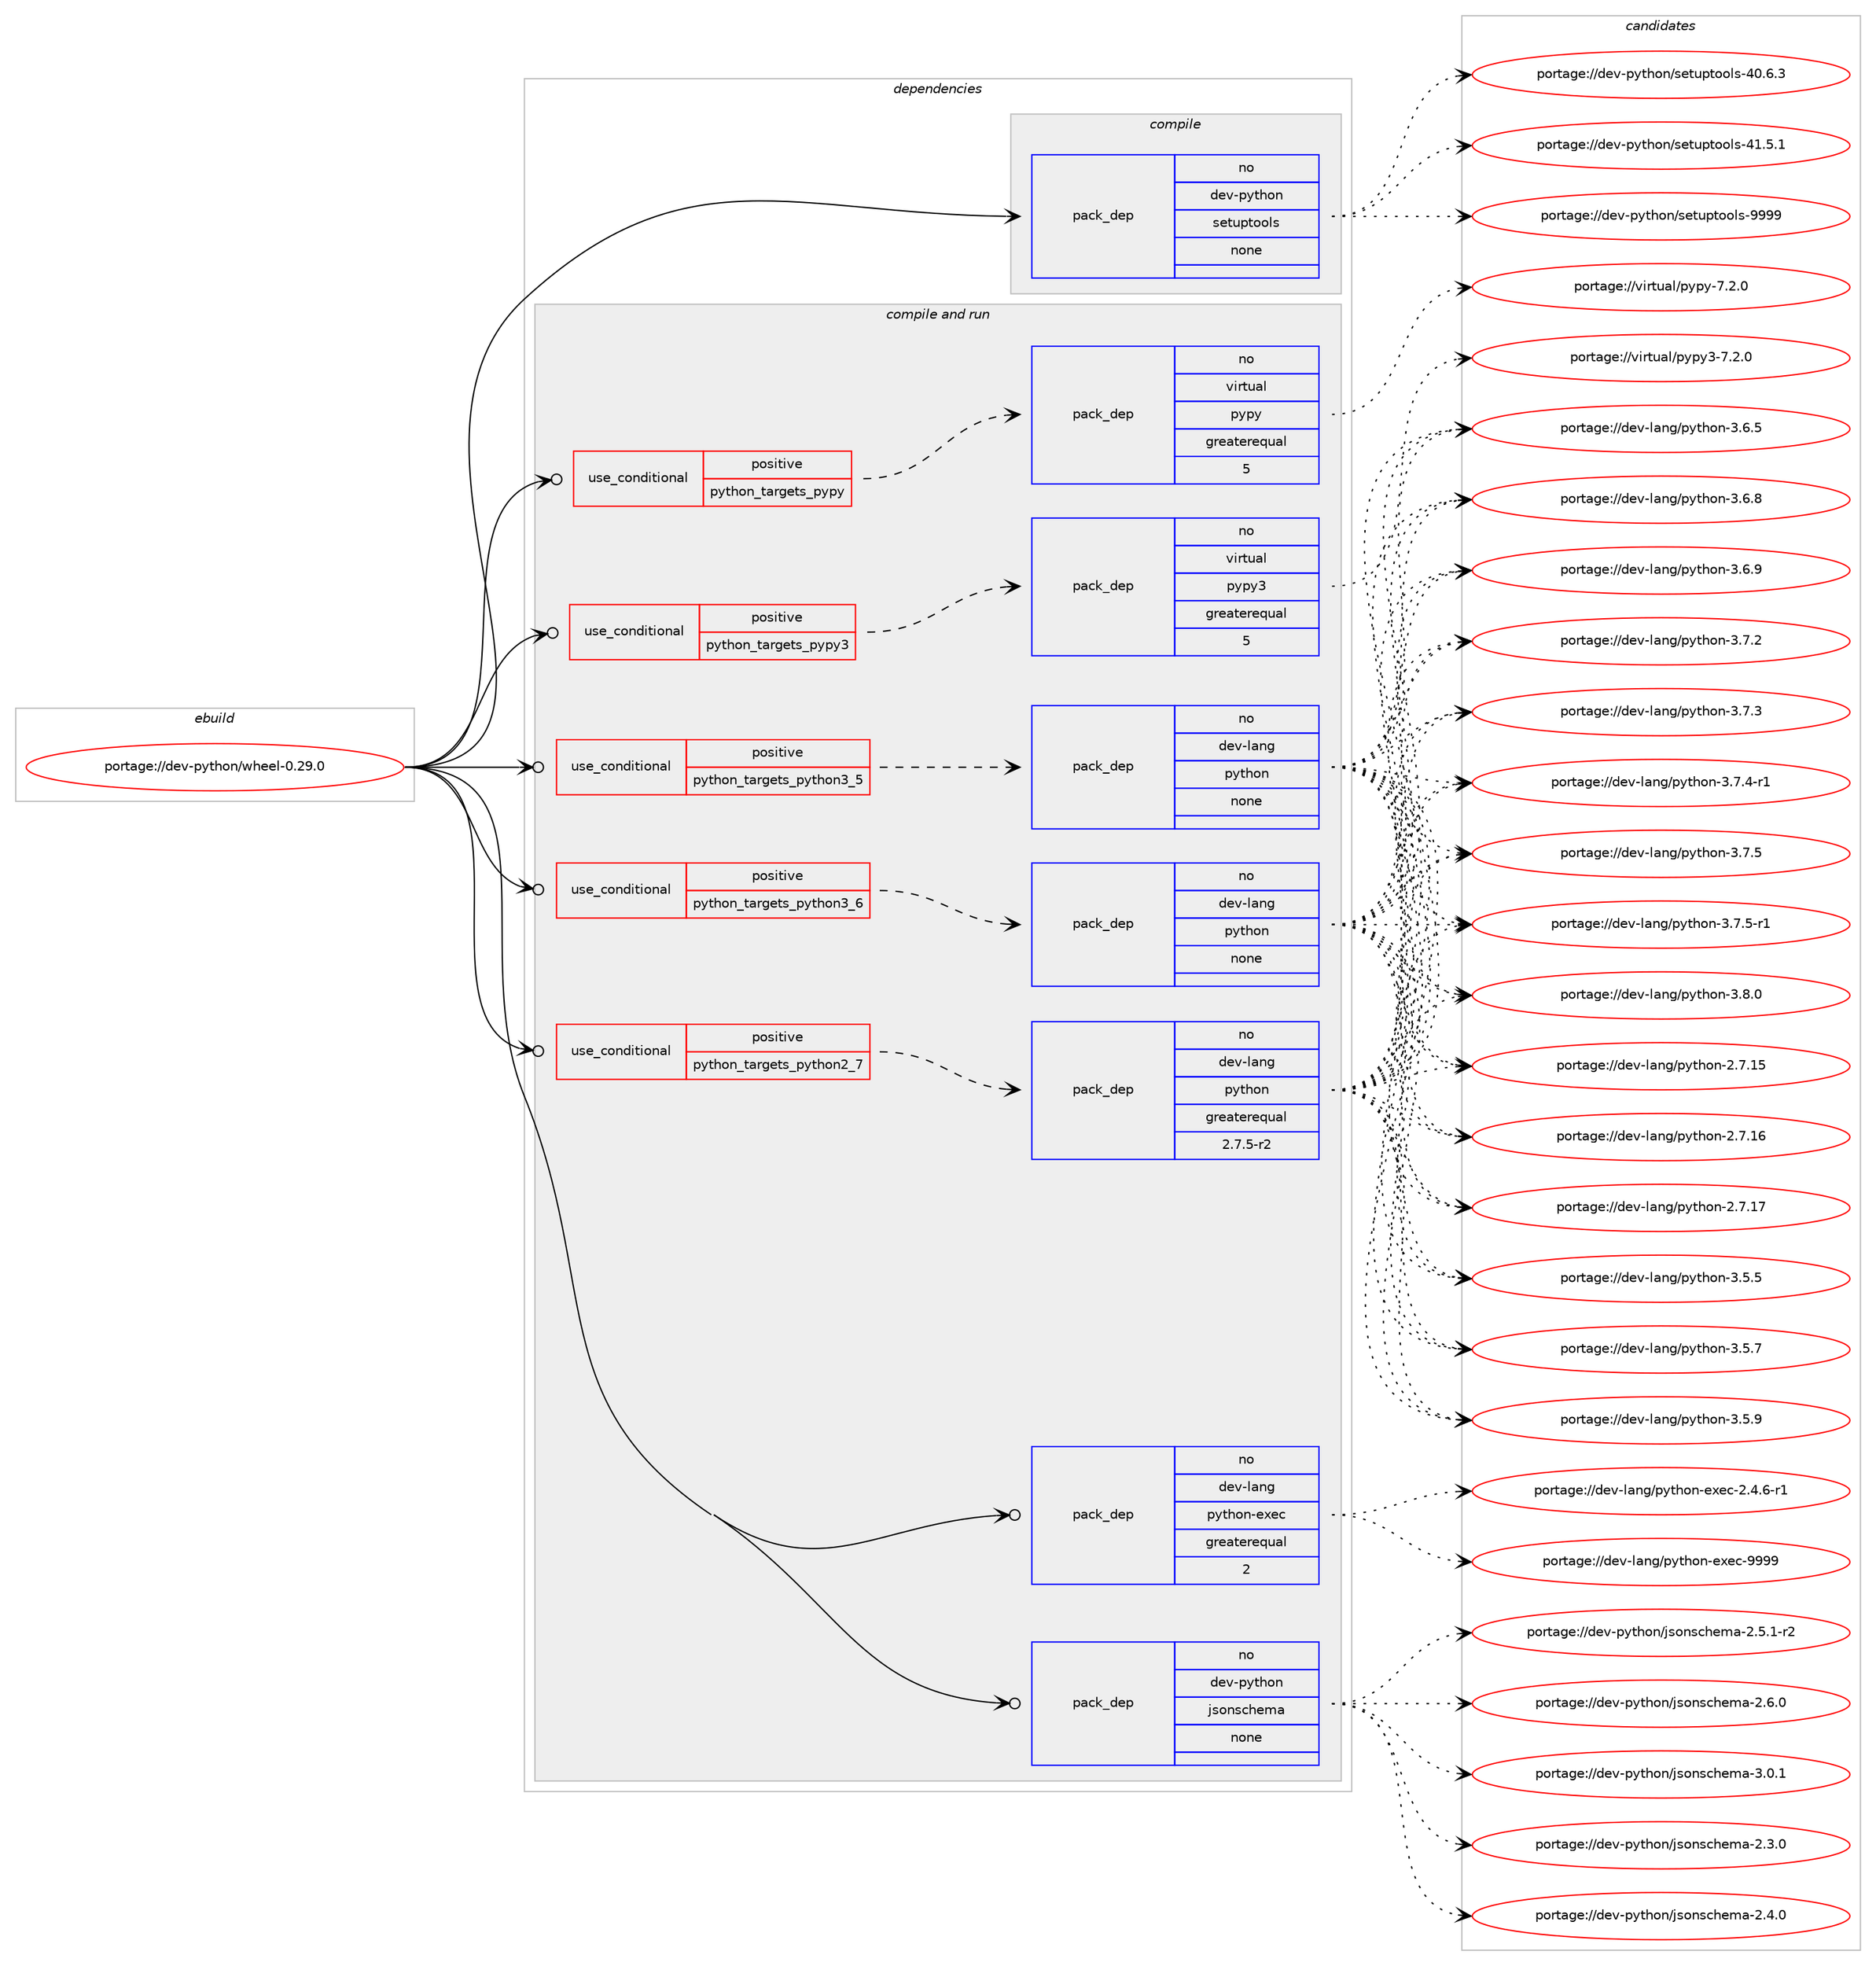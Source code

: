 digraph prolog {

# *************
# Graph options
# *************

newrank=true;
concentrate=true;
compound=true;
graph [rankdir=LR,fontname=Helvetica,fontsize=10,ranksep=1.5];#, ranksep=2.5, nodesep=0.2];
edge  [arrowhead=vee];
node  [fontname=Helvetica,fontsize=10];

# **********
# The ebuild
# **********

subgraph cluster_leftcol {
color=gray;
rank=same;
label=<<i>ebuild</i>>;
id [label="portage://dev-python/wheel-0.29.0", color=red, width=4, href="../dev-python/wheel-0.29.0.svg"];
}

# ****************
# The dependencies
# ****************

subgraph cluster_midcol {
color=gray;
label=<<i>dependencies</i>>;
subgraph cluster_compile {
fillcolor="#eeeeee";
style=filled;
label=<<i>compile</i>>;
subgraph pack134756 {
dependency178903 [label=<<TABLE BORDER="0" CELLBORDER="1" CELLSPACING="0" CELLPADDING="4" WIDTH="220"><TR><TD ROWSPAN="6" CELLPADDING="30">pack_dep</TD></TR><TR><TD WIDTH="110">no</TD></TR><TR><TD>dev-python</TD></TR><TR><TD>setuptools</TD></TR><TR><TD>none</TD></TR><TR><TD></TD></TR></TABLE>>, shape=none, color=blue];
}
id:e -> dependency178903:w [weight=20,style="solid",arrowhead="vee"];
}
subgraph cluster_compileandrun {
fillcolor="#eeeeee";
style=filled;
label=<<i>compile and run</i>>;
subgraph cond40736 {
dependency178904 [label=<<TABLE BORDER="0" CELLBORDER="1" CELLSPACING="0" CELLPADDING="4"><TR><TD ROWSPAN="3" CELLPADDING="10">use_conditional</TD></TR><TR><TD>positive</TD></TR><TR><TD>python_targets_pypy</TD></TR></TABLE>>, shape=none, color=red];
subgraph pack134757 {
dependency178905 [label=<<TABLE BORDER="0" CELLBORDER="1" CELLSPACING="0" CELLPADDING="4" WIDTH="220"><TR><TD ROWSPAN="6" CELLPADDING="30">pack_dep</TD></TR><TR><TD WIDTH="110">no</TD></TR><TR><TD>virtual</TD></TR><TR><TD>pypy</TD></TR><TR><TD>greaterequal</TD></TR><TR><TD>5</TD></TR></TABLE>>, shape=none, color=blue];
}
dependency178904:e -> dependency178905:w [weight=20,style="dashed",arrowhead="vee"];
}
id:e -> dependency178904:w [weight=20,style="solid",arrowhead="odotvee"];
subgraph cond40737 {
dependency178906 [label=<<TABLE BORDER="0" CELLBORDER="1" CELLSPACING="0" CELLPADDING="4"><TR><TD ROWSPAN="3" CELLPADDING="10">use_conditional</TD></TR><TR><TD>positive</TD></TR><TR><TD>python_targets_pypy3</TD></TR></TABLE>>, shape=none, color=red];
subgraph pack134758 {
dependency178907 [label=<<TABLE BORDER="0" CELLBORDER="1" CELLSPACING="0" CELLPADDING="4" WIDTH="220"><TR><TD ROWSPAN="6" CELLPADDING="30">pack_dep</TD></TR><TR><TD WIDTH="110">no</TD></TR><TR><TD>virtual</TD></TR><TR><TD>pypy3</TD></TR><TR><TD>greaterequal</TD></TR><TR><TD>5</TD></TR></TABLE>>, shape=none, color=blue];
}
dependency178906:e -> dependency178907:w [weight=20,style="dashed",arrowhead="vee"];
}
id:e -> dependency178906:w [weight=20,style="solid",arrowhead="odotvee"];
subgraph cond40738 {
dependency178908 [label=<<TABLE BORDER="0" CELLBORDER="1" CELLSPACING="0" CELLPADDING="4"><TR><TD ROWSPAN="3" CELLPADDING="10">use_conditional</TD></TR><TR><TD>positive</TD></TR><TR><TD>python_targets_python2_7</TD></TR></TABLE>>, shape=none, color=red];
subgraph pack134759 {
dependency178909 [label=<<TABLE BORDER="0" CELLBORDER="1" CELLSPACING="0" CELLPADDING="4" WIDTH="220"><TR><TD ROWSPAN="6" CELLPADDING="30">pack_dep</TD></TR><TR><TD WIDTH="110">no</TD></TR><TR><TD>dev-lang</TD></TR><TR><TD>python</TD></TR><TR><TD>greaterequal</TD></TR><TR><TD>2.7.5-r2</TD></TR></TABLE>>, shape=none, color=blue];
}
dependency178908:e -> dependency178909:w [weight=20,style="dashed",arrowhead="vee"];
}
id:e -> dependency178908:w [weight=20,style="solid",arrowhead="odotvee"];
subgraph cond40739 {
dependency178910 [label=<<TABLE BORDER="0" CELLBORDER="1" CELLSPACING="0" CELLPADDING="4"><TR><TD ROWSPAN="3" CELLPADDING="10">use_conditional</TD></TR><TR><TD>positive</TD></TR><TR><TD>python_targets_python3_5</TD></TR></TABLE>>, shape=none, color=red];
subgraph pack134760 {
dependency178911 [label=<<TABLE BORDER="0" CELLBORDER="1" CELLSPACING="0" CELLPADDING="4" WIDTH="220"><TR><TD ROWSPAN="6" CELLPADDING="30">pack_dep</TD></TR><TR><TD WIDTH="110">no</TD></TR><TR><TD>dev-lang</TD></TR><TR><TD>python</TD></TR><TR><TD>none</TD></TR><TR><TD></TD></TR></TABLE>>, shape=none, color=blue];
}
dependency178910:e -> dependency178911:w [weight=20,style="dashed",arrowhead="vee"];
}
id:e -> dependency178910:w [weight=20,style="solid",arrowhead="odotvee"];
subgraph cond40740 {
dependency178912 [label=<<TABLE BORDER="0" CELLBORDER="1" CELLSPACING="0" CELLPADDING="4"><TR><TD ROWSPAN="3" CELLPADDING="10">use_conditional</TD></TR><TR><TD>positive</TD></TR><TR><TD>python_targets_python3_6</TD></TR></TABLE>>, shape=none, color=red];
subgraph pack134761 {
dependency178913 [label=<<TABLE BORDER="0" CELLBORDER="1" CELLSPACING="0" CELLPADDING="4" WIDTH="220"><TR><TD ROWSPAN="6" CELLPADDING="30">pack_dep</TD></TR><TR><TD WIDTH="110">no</TD></TR><TR><TD>dev-lang</TD></TR><TR><TD>python</TD></TR><TR><TD>none</TD></TR><TR><TD></TD></TR></TABLE>>, shape=none, color=blue];
}
dependency178912:e -> dependency178913:w [weight=20,style="dashed",arrowhead="vee"];
}
id:e -> dependency178912:w [weight=20,style="solid",arrowhead="odotvee"];
subgraph pack134762 {
dependency178914 [label=<<TABLE BORDER="0" CELLBORDER="1" CELLSPACING="0" CELLPADDING="4" WIDTH="220"><TR><TD ROWSPAN="6" CELLPADDING="30">pack_dep</TD></TR><TR><TD WIDTH="110">no</TD></TR><TR><TD>dev-lang</TD></TR><TR><TD>python-exec</TD></TR><TR><TD>greaterequal</TD></TR><TR><TD>2</TD></TR></TABLE>>, shape=none, color=blue];
}
id:e -> dependency178914:w [weight=20,style="solid",arrowhead="odotvee"];
subgraph pack134763 {
dependency178915 [label=<<TABLE BORDER="0" CELLBORDER="1" CELLSPACING="0" CELLPADDING="4" WIDTH="220"><TR><TD ROWSPAN="6" CELLPADDING="30">pack_dep</TD></TR><TR><TD WIDTH="110">no</TD></TR><TR><TD>dev-python</TD></TR><TR><TD>jsonschema</TD></TR><TR><TD>none</TD></TR><TR><TD></TD></TR></TABLE>>, shape=none, color=blue];
}
id:e -> dependency178915:w [weight=20,style="solid",arrowhead="odotvee"];
}
subgraph cluster_run {
fillcolor="#eeeeee";
style=filled;
label=<<i>run</i>>;
}
}

# **************
# The candidates
# **************

subgraph cluster_choices {
rank=same;
color=gray;
label=<<i>candidates</i>>;

subgraph choice134756 {
color=black;
nodesep=1;
choiceportage100101118451121211161041111104711510111611711211611111110811545524846544651 [label="portage://dev-python/setuptools-40.6.3", color=red, width=4,href="../dev-python/setuptools-40.6.3.svg"];
choiceportage100101118451121211161041111104711510111611711211611111110811545524946534649 [label="portage://dev-python/setuptools-41.5.1", color=red, width=4,href="../dev-python/setuptools-41.5.1.svg"];
choiceportage10010111845112121116104111110471151011161171121161111111081154557575757 [label="portage://dev-python/setuptools-9999", color=red, width=4,href="../dev-python/setuptools-9999.svg"];
dependency178903:e -> choiceportage100101118451121211161041111104711510111611711211611111110811545524846544651:w [style=dotted,weight="100"];
dependency178903:e -> choiceportage100101118451121211161041111104711510111611711211611111110811545524946534649:w [style=dotted,weight="100"];
dependency178903:e -> choiceportage10010111845112121116104111110471151011161171121161111111081154557575757:w [style=dotted,weight="100"];
}
subgraph choice134757 {
color=black;
nodesep=1;
choiceportage1181051141161179710847112121112121455546504648 [label="portage://virtual/pypy-7.2.0", color=red, width=4,href="../virtual/pypy-7.2.0.svg"];
dependency178905:e -> choiceportage1181051141161179710847112121112121455546504648:w [style=dotted,weight="100"];
}
subgraph choice134758 {
color=black;
nodesep=1;
choiceportage118105114116117971084711212111212151455546504648 [label="portage://virtual/pypy3-7.2.0", color=red, width=4,href="../virtual/pypy3-7.2.0.svg"];
dependency178907:e -> choiceportage118105114116117971084711212111212151455546504648:w [style=dotted,weight="100"];
}
subgraph choice134759 {
color=black;
nodesep=1;
choiceportage10010111845108971101034711212111610411111045504655464953 [label="portage://dev-lang/python-2.7.15", color=red, width=4,href="../dev-lang/python-2.7.15.svg"];
choiceportage10010111845108971101034711212111610411111045504655464954 [label="portage://dev-lang/python-2.7.16", color=red, width=4,href="../dev-lang/python-2.7.16.svg"];
choiceportage10010111845108971101034711212111610411111045504655464955 [label="portage://dev-lang/python-2.7.17", color=red, width=4,href="../dev-lang/python-2.7.17.svg"];
choiceportage100101118451089711010347112121116104111110455146534653 [label="portage://dev-lang/python-3.5.5", color=red, width=4,href="../dev-lang/python-3.5.5.svg"];
choiceportage100101118451089711010347112121116104111110455146534655 [label="portage://dev-lang/python-3.5.7", color=red, width=4,href="../dev-lang/python-3.5.7.svg"];
choiceportage100101118451089711010347112121116104111110455146534657 [label="portage://dev-lang/python-3.5.9", color=red, width=4,href="../dev-lang/python-3.5.9.svg"];
choiceportage100101118451089711010347112121116104111110455146544653 [label="portage://dev-lang/python-3.6.5", color=red, width=4,href="../dev-lang/python-3.6.5.svg"];
choiceportage100101118451089711010347112121116104111110455146544656 [label="portage://dev-lang/python-3.6.8", color=red, width=4,href="../dev-lang/python-3.6.8.svg"];
choiceportage100101118451089711010347112121116104111110455146544657 [label="portage://dev-lang/python-3.6.9", color=red, width=4,href="../dev-lang/python-3.6.9.svg"];
choiceportage100101118451089711010347112121116104111110455146554650 [label="portage://dev-lang/python-3.7.2", color=red, width=4,href="../dev-lang/python-3.7.2.svg"];
choiceportage100101118451089711010347112121116104111110455146554651 [label="portage://dev-lang/python-3.7.3", color=red, width=4,href="../dev-lang/python-3.7.3.svg"];
choiceportage1001011184510897110103471121211161041111104551465546524511449 [label="portage://dev-lang/python-3.7.4-r1", color=red, width=4,href="../dev-lang/python-3.7.4-r1.svg"];
choiceportage100101118451089711010347112121116104111110455146554653 [label="portage://dev-lang/python-3.7.5", color=red, width=4,href="../dev-lang/python-3.7.5.svg"];
choiceportage1001011184510897110103471121211161041111104551465546534511449 [label="portage://dev-lang/python-3.7.5-r1", color=red, width=4,href="../dev-lang/python-3.7.5-r1.svg"];
choiceportage100101118451089711010347112121116104111110455146564648 [label="portage://dev-lang/python-3.8.0", color=red, width=4,href="../dev-lang/python-3.8.0.svg"];
dependency178909:e -> choiceportage10010111845108971101034711212111610411111045504655464953:w [style=dotted,weight="100"];
dependency178909:e -> choiceportage10010111845108971101034711212111610411111045504655464954:w [style=dotted,weight="100"];
dependency178909:e -> choiceportage10010111845108971101034711212111610411111045504655464955:w [style=dotted,weight="100"];
dependency178909:e -> choiceportage100101118451089711010347112121116104111110455146534653:w [style=dotted,weight="100"];
dependency178909:e -> choiceportage100101118451089711010347112121116104111110455146534655:w [style=dotted,weight="100"];
dependency178909:e -> choiceportage100101118451089711010347112121116104111110455146534657:w [style=dotted,weight="100"];
dependency178909:e -> choiceportage100101118451089711010347112121116104111110455146544653:w [style=dotted,weight="100"];
dependency178909:e -> choiceportage100101118451089711010347112121116104111110455146544656:w [style=dotted,weight="100"];
dependency178909:e -> choiceportage100101118451089711010347112121116104111110455146544657:w [style=dotted,weight="100"];
dependency178909:e -> choiceportage100101118451089711010347112121116104111110455146554650:w [style=dotted,weight="100"];
dependency178909:e -> choiceportage100101118451089711010347112121116104111110455146554651:w [style=dotted,weight="100"];
dependency178909:e -> choiceportage1001011184510897110103471121211161041111104551465546524511449:w [style=dotted,weight="100"];
dependency178909:e -> choiceportage100101118451089711010347112121116104111110455146554653:w [style=dotted,weight="100"];
dependency178909:e -> choiceportage1001011184510897110103471121211161041111104551465546534511449:w [style=dotted,weight="100"];
dependency178909:e -> choiceportage100101118451089711010347112121116104111110455146564648:w [style=dotted,weight="100"];
}
subgraph choice134760 {
color=black;
nodesep=1;
choiceportage10010111845108971101034711212111610411111045504655464953 [label="portage://dev-lang/python-2.7.15", color=red, width=4,href="../dev-lang/python-2.7.15.svg"];
choiceportage10010111845108971101034711212111610411111045504655464954 [label="portage://dev-lang/python-2.7.16", color=red, width=4,href="../dev-lang/python-2.7.16.svg"];
choiceportage10010111845108971101034711212111610411111045504655464955 [label="portage://dev-lang/python-2.7.17", color=red, width=4,href="../dev-lang/python-2.7.17.svg"];
choiceportage100101118451089711010347112121116104111110455146534653 [label="portage://dev-lang/python-3.5.5", color=red, width=4,href="../dev-lang/python-3.5.5.svg"];
choiceportage100101118451089711010347112121116104111110455146534655 [label="portage://dev-lang/python-3.5.7", color=red, width=4,href="../dev-lang/python-3.5.7.svg"];
choiceportage100101118451089711010347112121116104111110455146534657 [label="portage://dev-lang/python-3.5.9", color=red, width=4,href="../dev-lang/python-3.5.9.svg"];
choiceportage100101118451089711010347112121116104111110455146544653 [label="portage://dev-lang/python-3.6.5", color=red, width=4,href="../dev-lang/python-3.6.5.svg"];
choiceportage100101118451089711010347112121116104111110455146544656 [label="portage://dev-lang/python-3.6.8", color=red, width=4,href="../dev-lang/python-3.6.8.svg"];
choiceportage100101118451089711010347112121116104111110455146544657 [label="portage://dev-lang/python-3.6.9", color=red, width=4,href="../dev-lang/python-3.6.9.svg"];
choiceportage100101118451089711010347112121116104111110455146554650 [label="portage://dev-lang/python-3.7.2", color=red, width=4,href="../dev-lang/python-3.7.2.svg"];
choiceportage100101118451089711010347112121116104111110455146554651 [label="portage://dev-lang/python-3.7.3", color=red, width=4,href="../dev-lang/python-3.7.3.svg"];
choiceportage1001011184510897110103471121211161041111104551465546524511449 [label="portage://dev-lang/python-3.7.4-r1", color=red, width=4,href="../dev-lang/python-3.7.4-r1.svg"];
choiceportage100101118451089711010347112121116104111110455146554653 [label="portage://dev-lang/python-3.7.5", color=red, width=4,href="../dev-lang/python-3.7.5.svg"];
choiceportage1001011184510897110103471121211161041111104551465546534511449 [label="portage://dev-lang/python-3.7.5-r1", color=red, width=4,href="../dev-lang/python-3.7.5-r1.svg"];
choiceportage100101118451089711010347112121116104111110455146564648 [label="portage://dev-lang/python-3.8.0", color=red, width=4,href="../dev-lang/python-3.8.0.svg"];
dependency178911:e -> choiceportage10010111845108971101034711212111610411111045504655464953:w [style=dotted,weight="100"];
dependency178911:e -> choiceportage10010111845108971101034711212111610411111045504655464954:w [style=dotted,weight="100"];
dependency178911:e -> choiceportage10010111845108971101034711212111610411111045504655464955:w [style=dotted,weight="100"];
dependency178911:e -> choiceportage100101118451089711010347112121116104111110455146534653:w [style=dotted,weight="100"];
dependency178911:e -> choiceportage100101118451089711010347112121116104111110455146534655:w [style=dotted,weight="100"];
dependency178911:e -> choiceportage100101118451089711010347112121116104111110455146534657:w [style=dotted,weight="100"];
dependency178911:e -> choiceportage100101118451089711010347112121116104111110455146544653:w [style=dotted,weight="100"];
dependency178911:e -> choiceportage100101118451089711010347112121116104111110455146544656:w [style=dotted,weight="100"];
dependency178911:e -> choiceportage100101118451089711010347112121116104111110455146544657:w [style=dotted,weight="100"];
dependency178911:e -> choiceportage100101118451089711010347112121116104111110455146554650:w [style=dotted,weight="100"];
dependency178911:e -> choiceportage100101118451089711010347112121116104111110455146554651:w [style=dotted,weight="100"];
dependency178911:e -> choiceportage1001011184510897110103471121211161041111104551465546524511449:w [style=dotted,weight="100"];
dependency178911:e -> choiceportage100101118451089711010347112121116104111110455146554653:w [style=dotted,weight="100"];
dependency178911:e -> choiceportage1001011184510897110103471121211161041111104551465546534511449:w [style=dotted,weight="100"];
dependency178911:e -> choiceportage100101118451089711010347112121116104111110455146564648:w [style=dotted,weight="100"];
}
subgraph choice134761 {
color=black;
nodesep=1;
choiceportage10010111845108971101034711212111610411111045504655464953 [label="portage://dev-lang/python-2.7.15", color=red, width=4,href="../dev-lang/python-2.7.15.svg"];
choiceportage10010111845108971101034711212111610411111045504655464954 [label="portage://dev-lang/python-2.7.16", color=red, width=4,href="../dev-lang/python-2.7.16.svg"];
choiceportage10010111845108971101034711212111610411111045504655464955 [label="portage://dev-lang/python-2.7.17", color=red, width=4,href="../dev-lang/python-2.7.17.svg"];
choiceportage100101118451089711010347112121116104111110455146534653 [label="portage://dev-lang/python-3.5.5", color=red, width=4,href="../dev-lang/python-3.5.5.svg"];
choiceportage100101118451089711010347112121116104111110455146534655 [label="portage://dev-lang/python-3.5.7", color=red, width=4,href="../dev-lang/python-3.5.7.svg"];
choiceportage100101118451089711010347112121116104111110455146534657 [label="portage://dev-lang/python-3.5.9", color=red, width=4,href="../dev-lang/python-3.5.9.svg"];
choiceportage100101118451089711010347112121116104111110455146544653 [label="portage://dev-lang/python-3.6.5", color=red, width=4,href="../dev-lang/python-3.6.5.svg"];
choiceportage100101118451089711010347112121116104111110455146544656 [label="portage://dev-lang/python-3.6.8", color=red, width=4,href="../dev-lang/python-3.6.8.svg"];
choiceportage100101118451089711010347112121116104111110455146544657 [label="portage://dev-lang/python-3.6.9", color=red, width=4,href="../dev-lang/python-3.6.9.svg"];
choiceportage100101118451089711010347112121116104111110455146554650 [label="portage://dev-lang/python-3.7.2", color=red, width=4,href="../dev-lang/python-3.7.2.svg"];
choiceportage100101118451089711010347112121116104111110455146554651 [label="portage://dev-lang/python-3.7.3", color=red, width=4,href="../dev-lang/python-3.7.3.svg"];
choiceportage1001011184510897110103471121211161041111104551465546524511449 [label="portage://dev-lang/python-3.7.4-r1", color=red, width=4,href="../dev-lang/python-3.7.4-r1.svg"];
choiceportage100101118451089711010347112121116104111110455146554653 [label="portage://dev-lang/python-3.7.5", color=red, width=4,href="../dev-lang/python-3.7.5.svg"];
choiceportage1001011184510897110103471121211161041111104551465546534511449 [label="portage://dev-lang/python-3.7.5-r1", color=red, width=4,href="../dev-lang/python-3.7.5-r1.svg"];
choiceportage100101118451089711010347112121116104111110455146564648 [label="portage://dev-lang/python-3.8.0", color=red, width=4,href="../dev-lang/python-3.8.0.svg"];
dependency178913:e -> choiceportage10010111845108971101034711212111610411111045504655464953:w [style=dotted,weight="100"];
dependency178913:e -> choiceportage10010111845108971101034711212111610411111045504655464954:w [style=dotted,weight="100"];
dependency178913:e -> choiceportage10010111845108971101034711212111610411111045504655464955:w [style=dotted,weight="100"];
dependency178913:e -> choiceportage100101118451089711010347112121116104111110455146534653:w [style=dotted,weight="100"];
dependency178913:e -> choiceportage100101118451089711010347112121116104111110455146534655:w [style=dotted,weight="100"];
dependency178913:e -> choiceportage100101118451089711010347112121116104111110455146534657:w [style=dotted,weight="100"];
dependency178913:e -> choiceportage100101118451089711010347112121116104111110455146544653:w [style=dotted,weight="100"];
dependency178913:e -> choiceportage100101118451089711010347112121116104111110455146544656:w [style=dotted,weight="100"];
dependency178913:e -> choiceportage100101118451089711010347112121116104111110455146544657:w [style=dotted,weight="100"];
dependency178913:e -> choiceportage100101118451089711010347112121116104111110455146554650:w [style=dotted,weight="100"];
dependency178913:e -> choiceportage100101118451089711010347112121116104111110455146554651:w [style=dotted,weight="100"];
dependency178913:e -> choiceportage1001011184510897110103471121211161041111104551465546524511449:w [style=dotted,weight="100"];
dependency178913:e -> choiceportage100101118451089711010347112121116104111110455146554653:w [style=dotted,weight="100"];
dependency178913:e -> choiceportage1001011184510897110103471121211161041111104551465546534511449:w [style=dotted,weight="100"];
dependency178913:e -> choiceportage100101118451089711010347112121116104111110455146564648:w [style=dotted,weight="100"];
}
subgraph choice134762 {
color=black;
nodesep=1;
choiceportage10010111845108971101034711212111610411111045101120101994550465246544511449 [label="portage://dev-lang/python-exec-2.4.6-r1", color=red, width=4,href="../dev-lang/python-exec-2.4.6-r1.svg"];
choiceportage10010111845108971101034711212111610411111045101120101994557575757 [label="portage://dev-lang/python-exec-9999", color=red, width=4,href="../dev-lang/python-exec-9999.svg"];
dependency178914:e -> choiceportage10010111845108971101034711212111610411111045101120101994550465246544511449:w [style=dotted,weight="100"];
dependency178914:e -> choiceportage10010111845108971101034711212111610411111045101120101994557575757:w [style=dotted,weight="100"];
}
subgraph choice134763 {
color=black;
nodesep=1;
choiceportage10010111845112121116104111110471061151111101159910410110997455046514648 [label="portage://dev-python/jsonschema-2.3.0", color=red, width=4,href="../dev-python/jsonschema-2.3.0.svg"];
choiceportage10010111845112121116104111110471061151111101159910410110997455046524648 [label="portage://dev-python/jsonschema-2.4.0", color=red, width=4,href="../dev-python/jsonschema-2.4.0.svg"];
choiceportage100101118451121211161041111104710611511111011599104101109974550465346494511450 [label="portage://dev-python/jsonschema-2.5.1-r2", color=red, width=4,href="../dev-python/jsonschema-2.5.1-r2.svg"];
choiceportage10010111845112121116104111110471061151111101159910410110997455046544648 [label="portage://dev-python/jsonschema-2.6.0", color=red, width=4,href="../dev-python/jsonschema-2.6.0.svg"];
choiceportage10010111845112121116104111110471061151111101159910410110997455146484649 [label="portage://dev-python/jsonschema-3.0.1", color=red, width=4,href="../dev-python/jsonschema-3.0.1.svg"];
dependency178915:e -> choiceportage10010111845112121116104111110471061151111101159910410110997455046514648:w [style=dotted,weight="100"];
dependency178915:e -> choiceportage10010111845112121116104111110471061151111101159910410110997455046524648:w [style=dotted,weight="100"];
dependency178915:e -> choiceportage100101118451121211161041111104710611511111011599104101109974550465346494511450:w [style=dotted,weight="100"];
dependency178915:e -> choiceportage10010111845112121116104111110471061151111101159910410110997455046544648:w [style=dotted,weight="100"];
dependency178915:e -> choiceportage10010111845112121116104111110471061151111101159910410110997455146484649:w [style=dotted,weight="100"];
}
}

}
